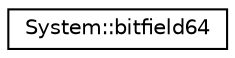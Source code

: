 digraph G
{
  edge [fontname="Helvetica",fontsize="10",labelfontname="Helvetica",labelfontsize="10"];
  node [fontname="Helvetica",fontsize="10",shape=record];
  rankdir="LR";
  Node1 [label="System::bitfield64",height=0.2,width=0.4,color="black", fillcolor="white", style="filled",URL="$class_system_1_1bitfield64.html"];
}
